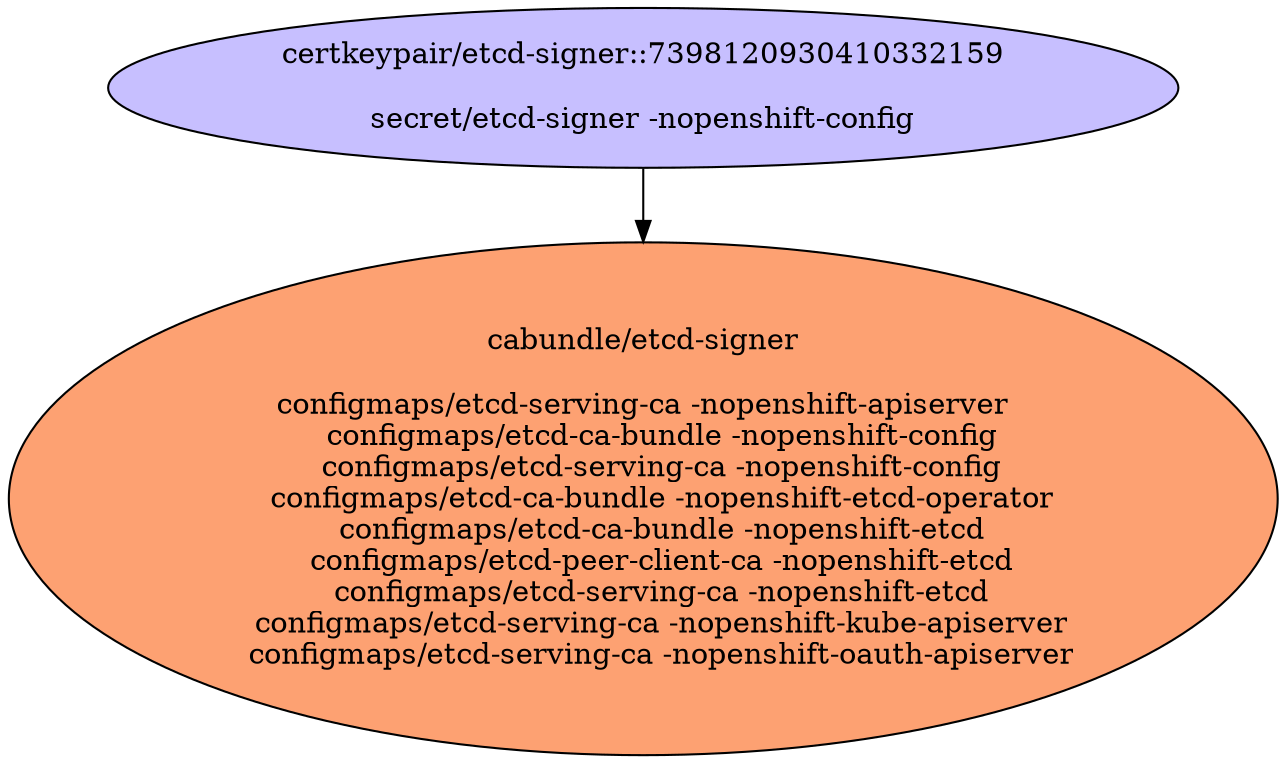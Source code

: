 digraph "Local Certificate" {
  // Node definitions.
  1 [
    label="certkeypair/etcd-signer::7398120930410332159\n\nsecret/etcd-signer -nopenshift-config\n"
    style=filled
    fillcolor="#c7bfff"
  ];
  8 [
    label="cabundle/etcd-signer\n\nconfigmaps/etcd-serving-ca -nopenshift-apiserver\n    configmaps/etcd-ca-bundle -nopenshift-config\n    configmaps/etcd-serving-ca -nopenshift-config\n    configmaps/etcd-ca-bundle -nopenshift-etcd-operator\n    configmaps/etcd-ca-bundle -nopenshift-etcd\n    configmaps/etcd-peer-client-ca -nopenshift-etcd\n    configmaps/etcd-serving-ca -nopenshift-etcd\n    configmaps/etcd-serving-ca -nopenshift-kube-apiserver\n    configmaps/etcd-serving-ca -nopenshift-oauth-apiserver\n"
    style=filled
    fillcolor="#fda172"
  ];

  // Edge definitions.
  1 -> 8;
}